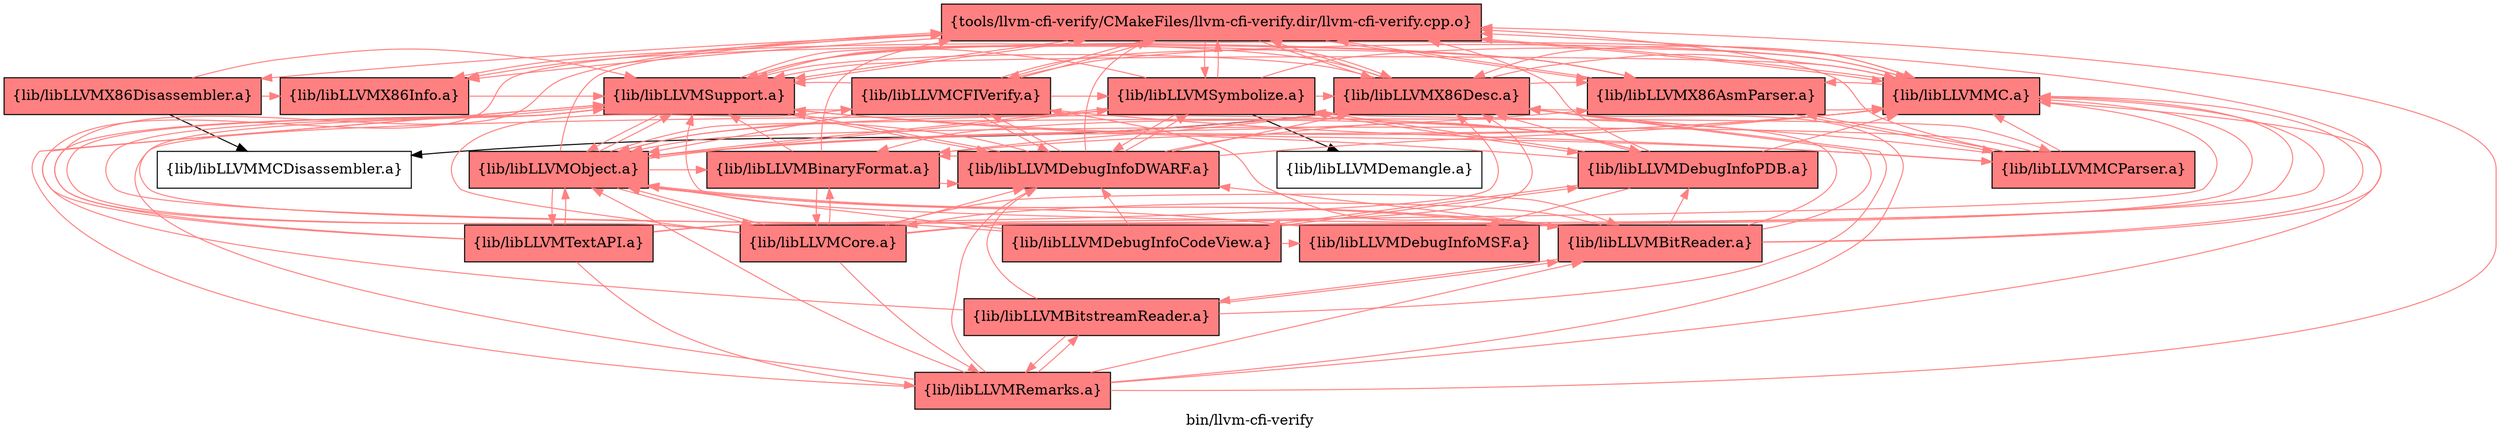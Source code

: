 digraph "bin/llvm-cfi-verify" {
	label="bin/llvm-cfi-verify";
	{ rank=same; Node0x5581246ed218;  }
	{ rank=same; Node0x5581246f5198; Node0x5581246f73a8; Node0x5581246f6ef8; Node0x5581246f69a8; Node0x5581246f66d8; Node0x5581246f7da8; Node0x5581246f7998; Node0x5581246f9ba8;  }
	{ rank=same; Node0x5581246f87a8; Node0x5581246f96f8; Node0x5581246e96b8; Node0x5581246f82f8; Node0x5581246e7ea8; Node0x5581246e74a8; Node0x5581246e8c18;  }
	{ rank=same; Node0x5581246eaab8; Node0x5581246e68c8; Node0x5581246ea608; Node0x5581246e6418; Node0x5581246e79a8;  }

	Node0x5581246ed218 [shape=record,shape=box,style=filled,fillcolor="1.000000 0.5 1",group=1,label="{tools/llvm-cfi-verify/CMakeFiles/llvm-cfi-verify.dir/llvm-cfi-verify.cpp.o}"];
	Node0x5581246ed218 -> Node0x5581246f5198[color="1.000000 0.5 1"];
	Node0x5581246ed218 -> Node0x5581246f73a8[color="1.000000 0.5 1"];
	Node0x5581246ed218 -> Node0x5581246f6ef8[color="1.000000 0.5 1"];
	Node0x5581246ed218 -> Node0x5581246f69a8[color="1.000000 0.5 1"];
	Node0x5581246ed218 -> Node0x5581246f66d8[color="1.000000 0.5 1"];
	Node0x5581246ed218 -> Node0x5581246f7da8[color="1.000000 0.5 1"];
	Node0x5581246ed218 -> Node0x5581246f7998[color="1.000000 0.5 1"];
	Node0x5581246ed218 -> Node0x5581246f9ba8[color="1.000000 0.5 1"];
	Node0x5581246f5198 [shape=record,shape=box,style=filled,fillcolor="1.000000 0.5 1",group=1,label="{lib/libLLVMX86AsmParser.a}"];
	Node0x5581246f5198 -> Node0x5581246ed218[color="1.000000 0.5 1"];
	Node0x5581246f5198 -> Node0x5581246f73a8[color="1.000000 0.5 1"];
	Node0x5581246f5198 -> Node0x5581246f69a8[color="1.000000 0.5 1"];
	Node0x5581246f5198 -> Node0x5581246f66d8[color="1.000000 0.5 1"];
	Node0x5581246f5198 -> Node0x5581246f87a8[color="1.000000 0.5 1"];
	Node0x5581246f5198 -> Node0x5581246f7da8[color="1.000000 0.5 1"];
	Node0x5581246f73a8 [shape=record,shape=box,style=filled,fillcolor="1.000000 0.5 1",group=1,label="{lib/libLLVMX86Desc.a}"];
	Node0x5581246f73a8 -> Node0x5581246ed218[color="1.000000 0.5 1"];
	Node0x5581246f73a8 -> Node0x5581246f66d8[color="1.000000 0.5 1"];
	Node0x5581246f73a8 -> Node0x5581246f7da8[color="1.000000 0.5 1"];
	Node0x5581246f73a8 -> Node0x5581246f69a8[color="1.000000 0.5 1"];
	Node0x5581246f73a8 -> Node0x5581246f96f8;
	Node0x5581246f73a8 -> Node0x5581246f5198[color="1.000000 0.5 1"];
	Node0x5581246f73a8 -> Node0x5581246e96b8[color="1.000000 0.5 1"];
	Node0x5581246f6ef8 [shape=record,shape=box,style=filled,fillcolor="1.000000 0.5 1",group=1,label="{lib/libLLVMX86Disassembler.a}"];
	Node0x5581246f6ef8 -> Node0x5581246f69a8[color="1.000000 0.5 1"];
	Node0x5581246f6ef8 -> Node0x5581246f7da8[color="1.000000 0.5 1"];
	Node0x5581246f6ef8 -> Node0x5581246f96f8;
	Node0x5581246f69a8 [shape=record,shape=box,style=filled,fillcolor="1.000000 0.5 1",group=1,label="{lib/libLLVMX86Info.a}"];
	Node0x5581246f69a8 -> Node0x5581246f7da8[color="1.000000 0.5 1"];
	Node0x5581246f66d8 [shape=record,shape=box,style=filled,fillcolor="1.000000 0.5 1",group=1,label="{lib/libLLVMMC.a}"];
	Node0x5581246f66d8 -> Node0x5581246f73a8[color="1.000000 0.5 1"];
	Node0x5581246f66d8 -> Node0x5581246f7da8[color="1.000000 0.5 1"];
	Node0x5581246f66d8 -> Node0x5581246f5198[color="1.000000 0.5 1"];
	Node0x5581246f66d8 -> Node0x5581246ed218[color="1.000000 0.5 1"];
	Node0x5581246f66d8 -> Node0x5581246e96b8[color="1.000000 0.5 1"];
	Node0x5581246f7da8 [shape=record,shape=box,style=filled,fillcolor="1.000000 0.5 1",group=1,label="{lib/libLLVMSupport.a}"];
	Node0x5581246f7da8 -> Node0x5581246f66d8[color="1.000000 0.5 1"];
	Node0x5581246f7da8 -> Node0x5581246ed218[color="1.000000 0.5 1"];
	Node0x5581246f7da8 -> Node0x5581246f73a8[color="1.000000 0.5 1"];
	Node0x5581246f7da8 -> Node0x5581246f82f8[color="1.000000 0.5 1"];
	Node0x5581246f7da8 -> Node0x5581246f9ba8[color="1.000000 0.5 1"];
	Node0x5581246f7da8 -> Node0x5581246e7ea8[color="1.000000 0.5 1"];
	Node0x5581246f7998 [shape=record,shape=box,style=filled,fillcolor="1.000000 0.5 1",group=1,label="{lib/libLLVMSymbolize.a}"];
	Node0x5581246f7998 -> Node0x5581246ed218[color="1.000000 0.5 1"];
	Node0x5581246f7998 -> Node0x5581246f73a8[color="1.000000 0.5 1"];
	Node0x5581246f7998 -> Node0x5581246f66d8[color="1.000000 0.5 1"];
	Node0x5581246f7998 -> Node0x5581246f7da8[color="1.000000 0.5 1"];
	Node0x5581246f7998 -> Node0x5581246f82f8[color="1.000000 0.5 1"];
	Node0x5581246f7998 -> Node0x5581246e74a8[color="1.000000 0.5 1"];
	Node0x5581246f7998 -> Node0x5581246e7ea8[color="1.000000 0.5 1"];
	Node0x5581246f7998 -> Node0x5581246e8c18;
	Node0x5581246f9ba8 [shape=record,shape=box,style=filled,fillcolor="1.000000 0.5 1",group=1,label="{lib/libLLVMCFIVerify.a}"];
	Node0x5581246f9ba8 -> Node0x5581246ed218[color="1.000000 0.5 1"];
	Node0x5581246f9ba8 -> Node0x5581246f5198[color="1.000000 0.5 1"];
	Node0x5581246f9ba8 -> Node0x5581246f66d8[color="1.000000 0.5 1"];
	Node0x5581246f9ba8 -> Node0x5581246f7da8[color="1.000000 0.5 1"];
	Node0x5581246f9ba8 -> Node0x5581246f7998[color="1.000000 0.5 1"];
	Node0x5581246f9ba8 -> Node0x5581246f82f8[color="1.000000 0.5 1"];
	Node0x5581246f9ba8 -> Node0x5581246f87a8[color="1.000000 0.5 1"];
	Node0x5581246f9ba8 -> Node0x5581246e7ea8[color="1.000000 0.5 1"];
	Node0x5581246f87a8 [shape=record,shape=box,style=filled,fillcolor="1.000000 0.5 1",group=1,label="{lib/libLLVMMCParser.a}"];
	Node0x5581246f87a8 -> Node0x5581246f7da8[color="1.000000 0.5 1"];
	Node0x5581246f87a8 -> Node0x5581246ed218[color="1.000000 0.5 1"];
	Node0x5581246f87a8 -> Node0x5581246f5198[color="1.000000 0.5 1"];
	Node0x5581246f87a8 -> Node0x5581246f66d8[color="1.000000 0.5 1"];
	Node0x5581246f87a8 -> Node0x5581246f73a8[color="1.000000 0.5 1"];
	Node0x5581246f87a8 -> Node0x5581246f82f8[color="1.000000 0.5 1"];
	Node0x5581246f96f8 [shape=record,shape=box,group=0,label="{lib/libLLVMMCDisassembler.a}"];
	Node0x5581246e96b8 [shape=record,shape=box,style=filled,fillcolor="1.000000 0.5 1",group=1,label="{lib/libLLVMBinaryFormat.a}"];
	Node0x5581246e96b8 -> Node0x5581246eaab8[color="1.000000 0.5 1"];
	Node0x5581246e96b8 -> Node0x5581246f7da8[color="1.000000 0.5 1"];
	Node0x5581246e96b8 -> Node0x5581246e7ea8[color="1.000000 0.5 1"];
	Node0x5581246e96b8 -> Node0x5581246ed218[color="1.000000 0.5 1"];
	Node0x5581246f82f8 [shape=record,shape=box,style=filled,fillcolor="1.000000 0.5 1",group=1,label="{lib/libLLVMObject.a}"];
	Node0x5581246f82f8 -> Node0x5581246ed218[color="1.000000 0.5 1"];
	Node0x5581246f82f8 -> Node0x5581246f7da8[color="1.000000 0.5 1"];
	Node0x5581246f82f8 -> Node0x5581246e96b8[color="1.000000 0.5 1"];
	Node0x5581246f82f8 -> Node0x5581246f66d8[color="1.000000 0.5 1"];
	Node0x5581246f82f8 -> Node0x5581246f7998[color="1.000000 0.5 1"];
	Node0x5581246f82f8 -> Node0x5581246f73a8[color="1.000000 0.5 1"];
	Node0x5581246f82f8 -> Node0x5581246e68c8[color="1.000000 0.5 1"];
	Node0x5581246f82f8 -> Node0x5581246eaab8[color="1.000000 0.5 1"];
	Node0x5581246f82f8 -> Node0x5581246f5198[color="1.000000 0.5 1"];
	Node0x5581246f82f8 -> Node0x5581246f87a8[color="1.000000 0.5 1"];
	Node0x5581246f82f8 -> Node0x5581246ea608[color="1.000000 0.5 1"];
	Node0x5581246e74a8 [shape=record,shape=box,style=filled,fillcolor="1.000000 0.5 1",group=1,label="{lib/libLLVMDebugInfoPDB.a}"];
	Node0x5581246e74a8 -> Node0x5581246f7da8[color="1.000000 0.5 1"];
	Node0x5581246e74a8 -> Node0x5581246f82f8[color="1.000000 0.5 1"];
	Node0x5581246e74a8 -> Node0x5581246ed218[color="1.000000 0.5 1"];
	Node0x5581246e74a8 -> Node0x5581246f66d8[color="1.000000 0.5 1"];
	Node0x5581246e74a8 -> Node0x5581246f7998[color="1.000000 0.5 1"];
	Node0x5581246e74a8 -> Node0x5581246e96b8[color="1.000000 0.5 1"];
	Node0x5581246e74a8 -> Node0x5581246e6418[color="1.000000 0.5 1"];
	Node0x5581246e74a8 -> Node0x5581246f73a8[color="1.000000 0.5 1"];
	Node0x5581246e74a8 -> Node0x5581246e79a8[color="1.000000 0.5 1"];
	Node0x5581246e7ea8 [shape=record,shape=box,style=filled,fillcolor="1.000000 0.5 1",group=1,label="{lib/libLLVMDebugInfoDWARF.a}"];
	Node0x5581246e7ea8 -> Node0x5581246ed218[color="1.000000 0.5 1"];
	Node0x5581246e7ea8 -> Node0x5581246f73a8[color="1.000000 0.5 1"];
	Node0x5581246e7ea8 -> Node0x5581246f66d8[color="1.000000 0.5 1"];
	Node0x5581246e7ea8 -> Node0x5581246f7da8[color="1.000000 0.5 1"];
	Node0x5581246e7ea8 -> Node0x5581246f7998[color="1.000000 0.5 1"];
	Node0x5581246e7ea8 -> Node0x5581246f82f8[color="1.000000 0.5 1"];
	Node0x5581246e7ea8 -> Node0x5581246f9ba8[color="1.000000 0.5 1"];
	Node0x5581246e7ea8 -> Node0x5581246e96b8[color="1.000000 0.5 1"];
	Node0x5581246e7ea8 -> Node0x5581246e74a8[color="1.000000 0.5 1"];
	Node0x5581246e8c18 [shape=record,shape=box,group=0,label="{lib/libLLVMDemangle.a}"];
	Node0x5581246e68c8 [shape=record,shape=box,style=filled,fillcolor="1.000000 0.5 1",group=1,label="{lib/libLLVMBitReader.a}"];
	Node0x5581246e68c8 -> Node0x5581246ed218[color="1.000000 0.5 1"];
	Node0x5581246e68c8 -> Node0x5581246f73a8[color="1.000000 0.5 1"];
	Node0x5581246e68c8 -> Node0x5581246f66d8[color="1.000000 0.5 1"];
	Node0x5581246e68c8 -> Node0x5581246f7da8[color="1.000000 0.5 1"];
	Node0x5581246e68c8 -> Node0x5581246f7998[color="1.000000 0.5 1"];
	Node0x5581246e68c8 -> Node0x5581246f82f8[color="1.000000 0.5 1"];
	Node0x5581246e68c8 -> Node0x5581246f9ba8[color="1.000000 0.5 1"];
	Node0x5581246e68c8 -> Node0x5581246e7ea8[color="1.000000 0.5 1"];
	Node0x5581246e68c8 -> Node0x5581246eaab8[color="1.000000 0.5 1"];
	Node0x5581246e68c8 -> Node0x5581246ea158[color="1.000000 0.5 1"];
	Node0x5581246e68c8 -> Node0x5581246e74a8[color="1.000000 0.5 1"];
	Node0x5581246eaab8 [shape=record,shape=box,style=filled,fillcolor="1.000000 0.5 1",group=1,label="{lib/libLLVMCore.a}"];
	Node0x5581246eaab8 -> Node0x5581246ed218[color="1.000000 0.5 1"];
	Node0x5581246eaab8 -> Node0x5581246f73a8[color="1.000000 0.5 1"];
	Node0x5581246eaab8 -> Node0x5581246f7da8[color="1.000000 0.5 1"];
	Node0x5581246eaab8 -> Node0x5581246e68c8[color="1.000000 0.5 1"];
	Node0x5581246eaab8 -> Node0x5581246f66d8[color="1.000000 0.5 1"];
	Node0x5581246eaab8 -> Node0x5581246e96b8[color="1.000000 0.5 1"];
	Node0x5581246eaab8 -> Node0x5581246f82f8[color="1.000000 0.5 1"];
	Node0x5581246eaab8 -> Node0x5581246f9ba8[color="1.000000 0.5 1"];
	Node0x5581246eaab8 -> Node0x5581246eb008[color="1.000000 0.5 1"];
	Node0x5581246eaab8 -> Node0x5581246e7ea8[color="1.000000 0.5 1"];
	Node0x5581246ea608 [shape=record,shape=box,style=filled,fillcolor="1.000000 0.5 1",group=1,label="{lib/libLLVMTextAPI.a}"];
	Node0x5581246ea608 -> Node0x5581246f7da8[color="1.000000 0.5 1"];
	Node0x5581246ea608 -> Node0x5581246ed218[color="1.000000 0.5 1"];
	Node0x5581246ea608 -> Node0x5581246f66d8[color="1.000000 0.5 1"];
	Node0x5581246ea608 -> Node0x5581246f82f8[color="1.000000 0.5 1"];
	Node0x5581246ea608 -> Node0x5581246eb008[color="1.000000 0.5 1"];
	Node0x5581246ea608 -> Node0x5581246f73a8[color="1.000000 0.5 1"];
	Node0x5581246e6418 [shape=record,shape=box,style=filled,fillcolor="1.000000 0.5 1",group=1,label="{lib/libLLVMDebugInfoCodeView.a}"];
	Node0x5581246e6418 -> Node0x5581246f7da8[color="1.000000 0.5 1"];
	Node0x5581246e6418 -> Node0x5581246f66d8[color="1.000000 0.5 1"];
	Node0x5581246e6418 -> Node0x5581246f82f8[color="1.000000 0.5 1"];
	Node0x5581246e6418 -> Node0x5581246e74a8[color="1.000000 0.5 1"];
	Node0x5581246e6418 -> Node0x5581246e79a8[color="1.000000 0.5 1"];
	Node0x5581246e6418 -> Node0x5581246e7ea8[color="1.000000 0.5 1"];
	Node0x5581246e79a8 [shape=record,shape=box,style=filled,fillcolor="1.000000 0.5 1",group=1,label="{lib/libLLVMDebugInfoMSF.a}"];
	Node0x5581246e79a8 -> Node0x5581246f66d8[color="1.000000 0.5 1"];
	Node0x5581246e79a8 -> Node0x5581246f7da8[color="1.000000 0.5 1"];
	Node0x5581246e79a8 -> Node0x5581246f82f8[color="1.000000 0.5 1"];
	Node0x5581246ea158 [shape=record,shape=box,style=filled,fillcolor="1.000000 0.5 1",group=1,label="{lib/libLLVMBitstreamReader.a}"];
	Node0x5581246ea158 -> Node0x5581246f73a8[color="1.000000 0.5 1"];
	Node0x5581246ea158 -> Node0x5581246f7da8[color="1.000000 0.5 1"];
	Node0x5581246ea158 -> Node0x5581246e7ea8[color="1.000000 0.5 1"];
	Node0x5581246ea158 -> Node0x5581246e68c8[color="1.000000 0.5 1"];
	Node0x5581246ea158 -> Node0x5581246eb008[color="1.000000 0.5 1"];
	Node0x5581246eb008 [shape=record,shape=box,style=filled,fillcolor="1.000000 0.5 1",group=1,label="{lib/libLLVMRemarks.a}"];
	Node0x5581246eb008 -> Node0x5581246f7da8[color="1.000000 0.5 1"];
	Node0x5581246eb008 -> Node0x5581246e7ea8[color="1.000000 0.5 1"];
	Node0x5581246eb008 -> Node0x5581246e68c8[color="1.000000 0.5 1"];
	Node0x5581246eb008 -> Node0x5581246f66d8[color="1.000000 0.5 1"];
	Node0x5581246eb008 -> Node0x5581246f7998[color="1.000000 0.5 1"];
	Node0x5581246eb008 -> Node0x5581246ed218[color="1.000000 0.5 1"];
	Node0x5581246eb008 -> Node0x5581246f73a8[color="1.000000 0.5 1"];
	Node0x5581246eb008 -> Node0x5581246f82f8[color="1.000000 0.5 1"];
	Node0x5581246eb008 -> Node0x5581246ea158[color="1.000000 0.5 1"];
}
